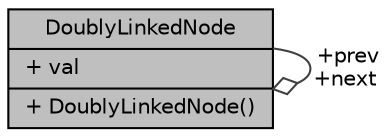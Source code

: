 digraph "DoublyLinkedNode"
{
 // LATEX_PDF_SIZE
  edge [fontname="Helvetica",fontsize="10",labelfontname="Helvetica",labelfontsize="10"];
  node [fontname="Helvetica",fontsize="10",shape=record];
  Node1 [label="{DoublyLinkedNode\n|+ val\l|+ DoublyLinkedNode()\l}",height=0.2,width=0.4,color="black", fillcolor="grey75", style="filled", fontcolor="black",tooltip="Doubly Linked Node Structure."];
  Node1 -> Node1 [color="grey25",fontsize="10",style="solid",label=" +prev\n+next" ,arrowhead="odiamond",fontname="Helvetica"];
}
